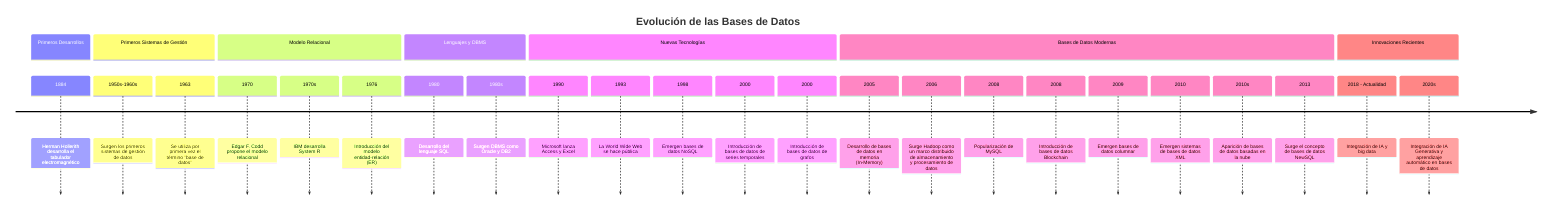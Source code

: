 timeline
  title Evolución de las Bases de Datos
  section Primeros Desarrollos
    1884 : Herman Hollerith desarrolla el tabulador electromagnético
  section Primeros Sistemas de Gestión
    1950s-1960s : Surgen los primeros sistemas de gestión de datos
    1963 : Se utiliza por primera vez el término "base de datos"
  section Modelo Relacional
    1970 : Edgar F. Codd propone el modelo relacional
    1970s : IBM desarrolla System R
    1976 : Introducción del modelo entidad-relación (ER)
  section Lenguajes y DBMS
    1980 : Desarrollo del lenguaje SQL
    1980s : Surgen DBMS como Oracle y DB2
  section Nuevas Tecnologías
    1990 : Microsoft lanza Access y Excel
    1993 : La World Wide Web se hace pública
    1998 : Emergen bases de datos NoSQL
    2000 : Introducción de bases de datos de series temporales
    2000 : Introducción de bases de datos de grafos
  section Bases de Datos Modernas
    2005 : Desarrollo de bases de datos en memoria (In-Memory)
    2006 : Surge Hadoop como un marco distribuido de almacenamiento y procesamiento de datos
    2008 : Popularización de MySQL
    2008 : Introducción de bases de datos Blockchain
    2009 : Emergen bases de datos columnar
    2010 : Emergen sistemas de bases de datos XML
    2010s : Aparición de bases de datos basadas en la nube
    2013 : Surge el concepto de bases de datos NewSQL
  section Innovaciones Recientes
    2018 - Actualidad : Integración de IA y big data
    2020s : Integración de IA Generativa y aprendizaje automático en bases de datos